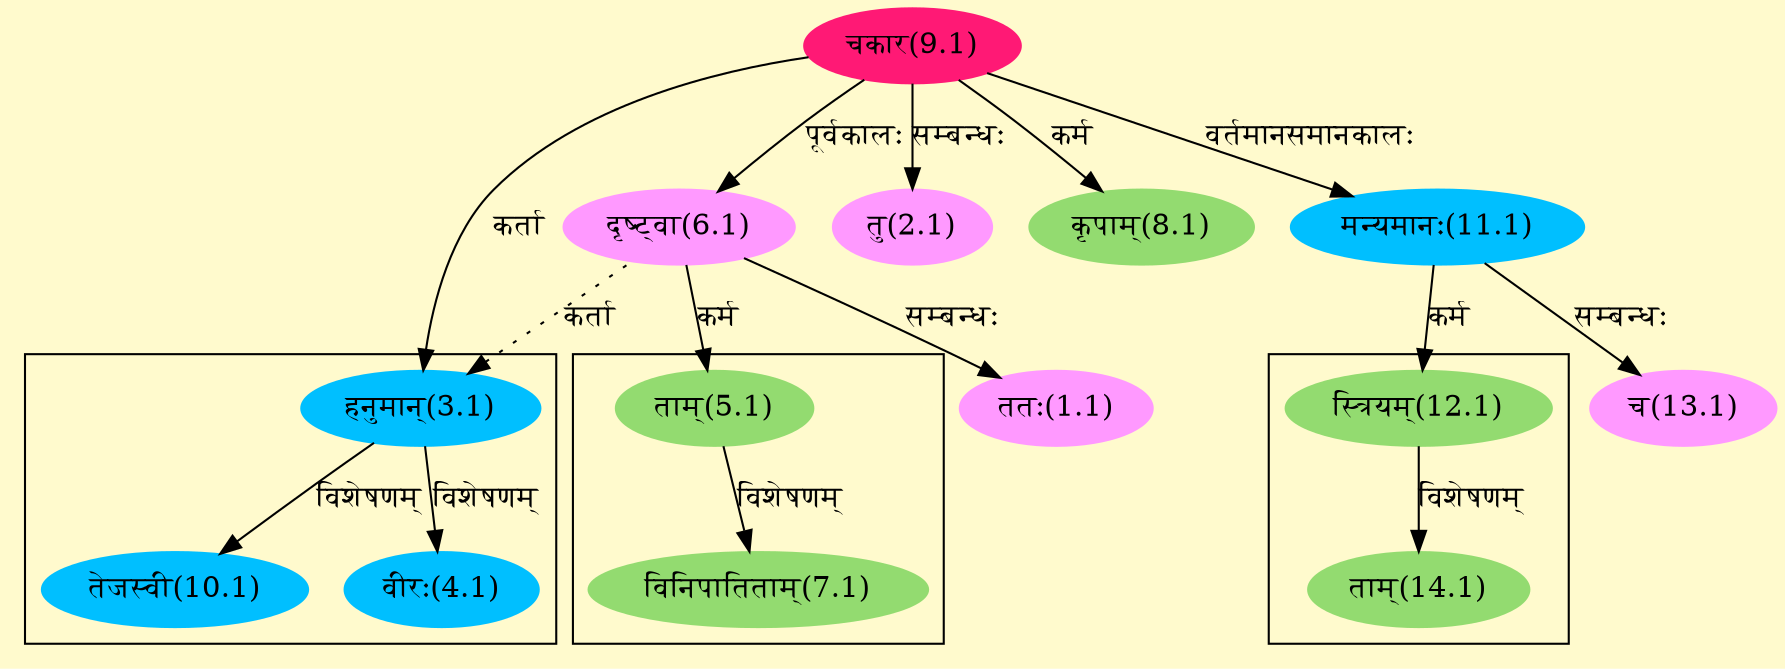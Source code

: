 digraph G{
rankdir=BT;
 compound=true;
 bgcolor="lemonchiffon1";

subgraph cluster_1{
Node4_1 [style=filled, color="#00BFFF" label = "वीरः(4.1)"]
Node3_1 [style=filled, color="#00BFFF" label = "हनुमान्(3.1)"]
Node10_1 [style=filled, color="#00BFFF" label = "तेजस्वी(10.1)"]

}

subgraph cluster_2{
Node7_1 [style=filled, color="#93DB70" label = "विनिपातिताम्(7.1)"]
Node5_1 [style=filled, color="#93DB70" label = "ताम्(5.1)"]

}

subgraph cluster_3{
Node14_1 [style=filled, color="#93DB70" label = "ताम्(14.1)"]
Node12_1 [style=filled, color="#93DB70" label = "स्त्रियम्(12.1)"]

}
Node1_1 [style=filled, color="#FF99FF" label = "ततः(1.1)"]
Node6_1 [style=filled, color="#FF99FF" label = "दृष्ट्वा(6.1)"]
Node2_1 [style=filled, color="#FF99FF" label = "तु(2.1)"]
Node9_1 [style=filled, color="#FF1975" label = "चकार(9.1)"]
Node3_1 [style=filled, color="#00BFFF" label = "हनुमान्(3.1)"]
Node5_1 [style=filled, color="#93DB70" label = "ताम्(5.1)"]
Node8_1 [style=filled, color="#93DB70" label = "कृपाम्(8.1)"]
Node [style=filled, color="" label = "()"]
Node11_1 [style=filled, color="#00BFFF" label = "मन्यमानः(11.1)"]
Node12_1 [style=filled, color="#93DB70" label = "स्त्रियम्(12.1)"]
Node13_1 [style=filled, color="#FF99FF" label = "च(13.1)"]
/* Start of Relations section */

Node1_1 -> Node6_1 [  label="सम्बन्धः"  dir="back" ]
Node2_1 -> Node9_1 [  label="सम्बन्धः"  dir="back" ]
Node3_1 -> Node9_1 [  label="कर्ता"  dir="back" ]
Node3_1 -> Node6_1 [ style=dotted label="कर्ता"  dir="back" ]
Node4_1 -> Node3_1 [  label="विशेषणम्"  dir="back" ]
Node5_1 -> Node6_1 [  label="कर्म"  dir="back" ]
Node6_1 -> Node9_1 [  label="पूर्वकालः"  dir="back" ]
Node7_1 -> Node5_1 [  label="विशेषणम्"  dir="back" ]
Node8_1 -> Node9_1 [  label="कर्म"  dir="back" ]
Node10_1 -> Node3_1 [  label="विशेषणम्"  dir="back" ]
Node11_1 -> Node9_1 [  label="वर्तमानसमानकालः"  dir="back" ]
Node12_1 -> Node11_1 [  label="कर्म"  dir="back" ]
Node13_1 -> Node11_1 [  label="सम्बन्धः"  dir="back" ]
Node14_1 -> Node12_1 [  label="विशेषणम्"  dir="back" ]
}
